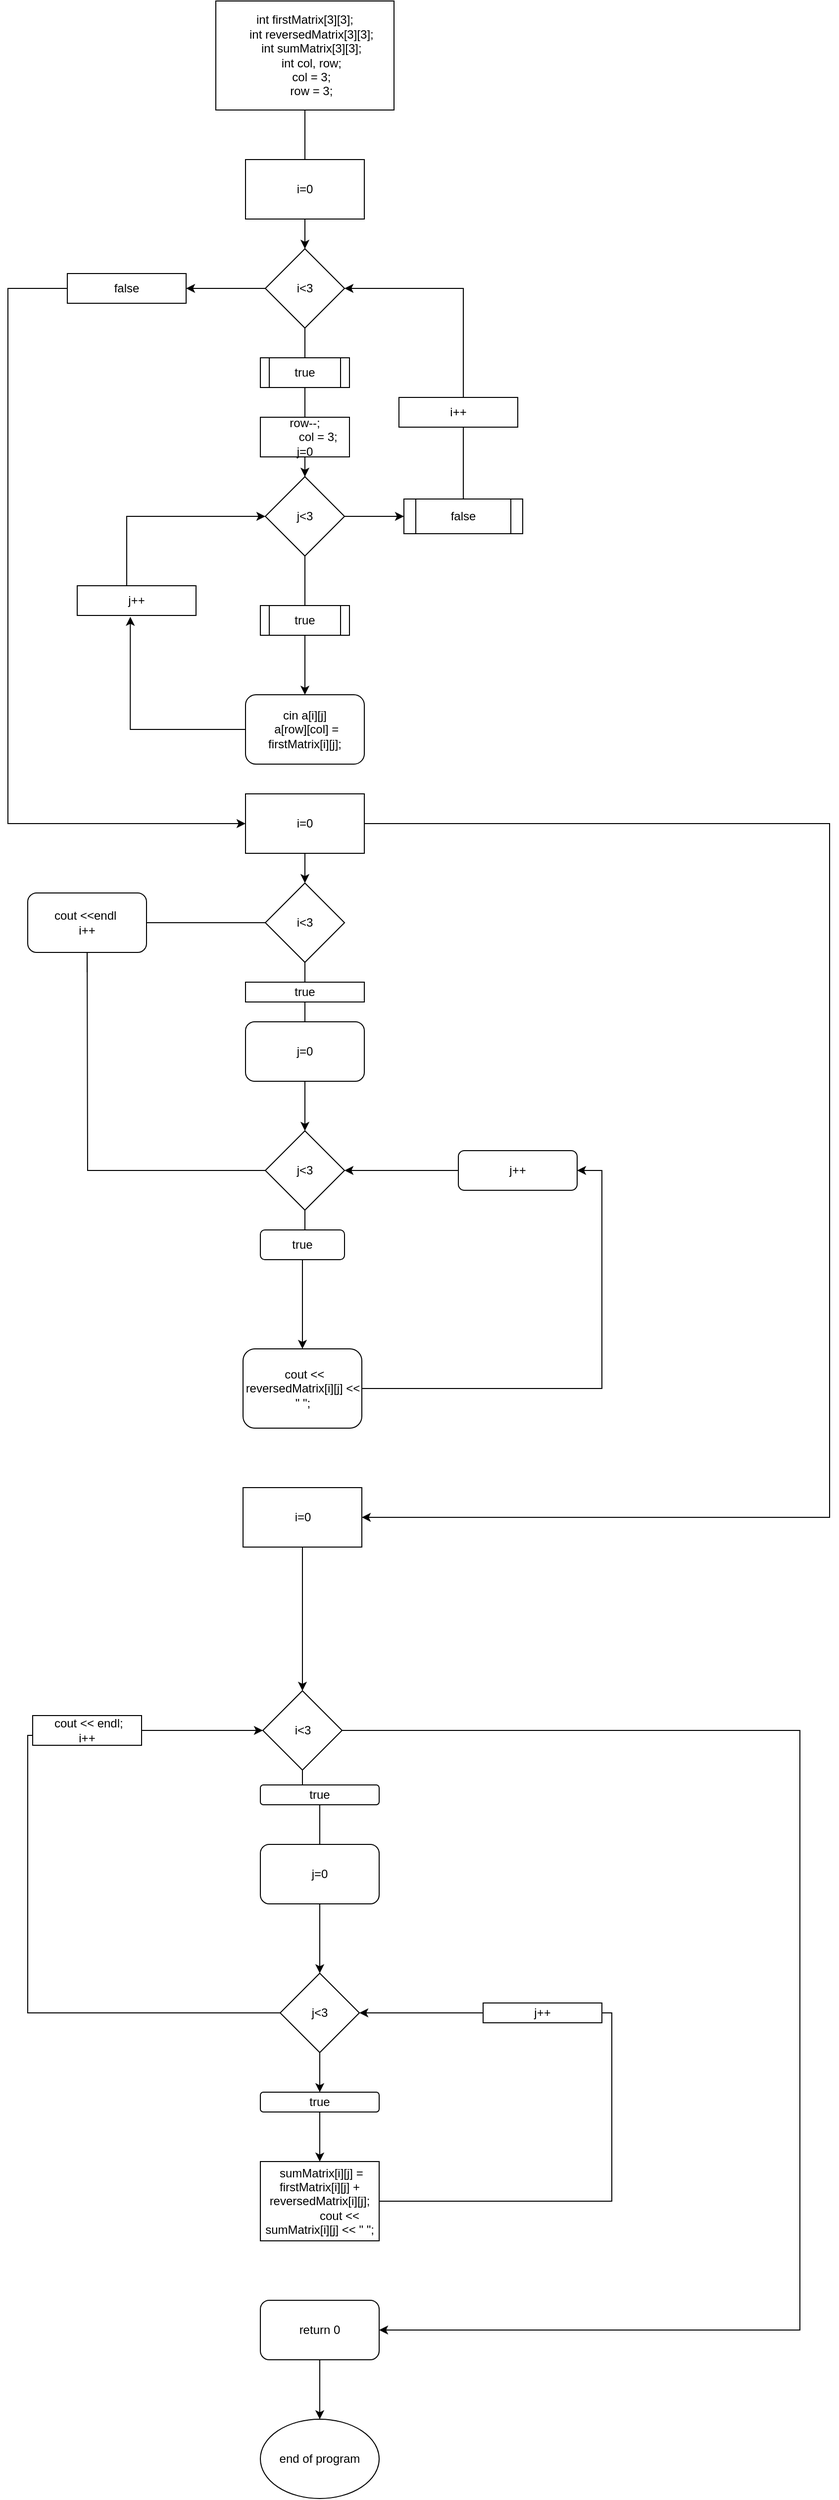 <mxfile version="16.5.5" type="device"><diagram id="8dVs69rC12oQXPn2FVvv" name="Page-1"><mxGraphModel dx="1888" dy="1639" grid="1" gridSize="10" guides="1" tooltips="1" connect="1" arrows="1" fold="1" page="1" pageScale="1" pageWidth="850" pageHeight="1100" math="0" shadow="0"><root><mxCell id="0"/><mxCell id="1" parent="0"/><mxCell id="YvARkOwQd7JomnhWCa7M-25" style="edgeStyle=orthogonalEdgeStyle;rounded=0;orthogonalLoop=1;jettySize=auto;html=1;entryX=0.5;entryY=0;entryDx=0;entryDy=0;startArrow=none;" edge="1" parent="1" source="YvARkOwQd7JomnhWCa7M-27" target="YvARkOwQd7JomnhWCa7M-6"><mxGeometry relative="1" as="geometry"/></mxCell><mxCell id="YvARkOwQd7JomnhWCa7M-1" value="&lt;div&gt;int firstMatrix[3][3];&lt;/div&gt;&lt;div&gt;&amp;nbsp; &amp;nbsp; int reversedMatrix[3][3];&lt;/div&gt;&lt;div&gt;&amp;nbsp; &amp;nbsp; int sumMatrix[3][3];&lt;/div&gt;&lt;div&gt;&amp;nbsp; &amp;nbsp; int col, row;&lt;/div&gt;&lt;div&gt;&amp;nbsp; &amp;nbsp; col = 3;&lt;/div&gt;&lt;div&gt;&amp;nbsp; &amp;nbsp; row = 3;&lt;/div&gt;" style="rounded=0;whiteSpace=wrap;html=1;" vertex="1" parent="1"><mxGeometry x="120" y="-160" width="180" height="110" as="geometry"/></mxCell><mxCell id="YvARkOwQd7JomnhWCa7M-12" style="edgeStyle=orthogonalEdgeStyle;rounded=0;orthogonalLoop=1;jettySize=auto;html=1;startArrow=none;" edge="1" parent="1" source="YvARkOwQd7JomnhWCa7M-29" target="YvARkOwQd7JomnhWCa7M-8"><mxGeometry relative="1" as="geometry"/></mxCell><mxCell id="YvARkOwQd7JomnhWCa7M-38" style="edgeStyle=orthogonalEdgeStyle;rounded=0;orthogonalLoop=1;jettySize=auto;html=1;entryX=0;entryY=0.5;entryDx=0;entryDy=0;startArrow=none;" edge="1" parent="1" source="YvARkOwQd7JomnhWCa7M-43" target="YvARkOwQd7JomnhWCa7M-48"><mxGeometry relative="1" as="geometry"><mxPoint x="150" y="740" as="targetPoint"/><Array as="points"><mxPoint x="-90" y="130"/><mxPoint x="-90" y="670"/></Array></mxGeometry></mxCell><mxCell id="YvARkOwQd7JomnhWCa7M-46" style="edgeStyle=orthogonalEdgeStyle;rounded=0;orthogonalLoop=1;jettySize=auto;html=1;entryX=1;entryY=0.5;entryDx=0;entryDy=0;" edge="1" parent="1" source="YvARkOwQd7JomnhWCa7M-6" target="YvARkOwQd7JomnhWCa7M-43"><mxGeometry relative="1" as="geometry"/></mxCell><mxCell id="YvARkOwQd7JomnhWCa7M-6" value="i&amp;lt;3" style="rhombus;whiteSpace=wrap;html=1;" vertex="1" parent="1"><mxGeometry x="170" y="90" width="80" height="80" as="geometry"/></mxCell><mxCell id="YvARkOwQd7JomnhWCa7M-19" style="edgeStyle=orthogonalEdgeStyle;rounded=0;orthogonalLoop=1;jettySize=auto;html=1;startArrow=none;" edge="1" parent="1" source="YvARkOwQd7JomnhWCa7M-17" target="YvARkOwQd7JomnhWCa7M-24"><mxGeometry relative="1" as="geometry"><mxPoint x="210" y="500" as="targetPoint"/></mxGeometry></mxCell><mxCell id="YvARkOwQd7JomnhWCa7M-20" style="edgeStyle=orthogonalEdgeStyle;rounded=0;orthogonalLoop=1;jettySize=auto;html=1;entryX=0;entryY=0.5;entryDx=0;entryDy=0;" edge="1" parent="1" source="YvARkOwQd7JomnhWCa7M-8" target="YvARkOwQd7JomnhWCa7M-18"><mxGeometry relative="1" as="geometry"/></mxCell><mxCell id="YvARkOwQd7JomnhWCa7M-8" value="j&amp;lt;3" style="rhombus;whiteSpace=wrap;html=1;" vertex="1" parent="1"><mxGeometry x="170" y="320" width="80" height="80" as="geometry"/></mxCell><mxCell id="YvARkOwQd7JomnhWCa7M-21" style="edgeStyle=orthogonalEdgeStyle;rounded=0;orthogonalLoop=1;jettySize=auto;html=1;entryX=1;entryY=0.5;entryDx=0;entryDy=0;" edge="1" parent="1" source="YvARkOwQd7JomnhWCa7M-18" target="YvARkOwQd7JomnhWCa7M-6"><mxGeometry relative="1" as="geometry"><mxPoint x="360" y="46.8" as="targetPoint"/><Array as="points"><mxPoint x="370" y="130"/></Array></mxGeometry></mxCell><mxCell id="YvARkOwQd7JomnhWCa7M-18" value="false" style="shape=process;whiteSpace=wrap;html=1;backgroundOutline=1;" vertex="1" parent="1"><mxGeometry x="310" y="342.5" width="120" height="35" as="geometry"/></mxCell><mxCell id="YvARkOwQd7JomnhWCa7M-22" value="i++" style="rounded=0;whiteSpace=wrap;html=1;" vertex="1" parent="1"><mxGeometry x="305" y="240" width="120" height="30" as="geometry"/></mxCell><mxCell id="YvARkOwQd7JomnhWCa7M-33" style="edgeStyle=orthogonalEdgeStyle;rounded=0;orthogonalLoop=1;jettySize=auto;html=1;entryX=0;entryY=0.5;entryDx=0;entryDy=0;startArrow=none;" edge="1" parent="1" source="YvARkOwQd7JomnhWCa7M-34" target="YvARkOwQd7JomnhWCa7M-8"><mxGeometry relative="1" as="geometry"><mxPoint x="40" y="280" as="targetPoint"/><Array as="points"><mxPoint x="30" y="360"/></Array></mxGeometry></mxCell><mxCell id="YvARkOwQd7JomnhWCa7M-37" style="edgeStyle=orthogonalEdgeStyle;rounded=0;orthogonalLoop=1;jettySize=auto;html=1;entryX=0.447;entryY=1.047;entryDx=0;entryDy=0;entryPerimeter=0;" edge="1" parent="1" source="YvARkOwQd7JomnhWCa7M-24" target="YvARkOwQd7JomnhWCa7M-34"><mxGeometry relative="1" as="geometry"><mxPoint x="-20" y="515" as="targetPoint"/></mxGeometry></mxCell><mxCell id="YvARkOwQd7JomnhWCa7M-24" value="cin a[i][j]&lt;br&gt;&amp;nbsp;a[row][col] = firstMatrix[i][j];" style="rounded=1;whiteSpace=wrap;html=1;" vertex="1" parent="1"><mxGeometry x="150" y="540" width="120" height="70" as="geometry"/></mxCell><mxCell id="YvARkOwQd7JomnhWCa7M-17" value="true" style="shape=process;whiteSpace=wrap;html=1;backgroundOutline=1;" vertex="1" parent="1"><mxGeometry x="165" y="450" width="90" height="30" as="geometry"/></mxCell><mxCell id="YvARkOwQd7JomnhWCa7M-26" value="" style="edgeStyle=orthogonalEdgeStyle;rounded=0;orthogonalLoop=1;jettySize=auto;html=1;endArrow=none;" edge="1" parent="1" source="YvARkOwQd7JomnhWCa7M-8" target="YvARkOwQd7JomnhWCa7M-17"><mxGeometry relative="1" as="geometry"><mxPoint x="210" y="510" as="targetPoint"/><mxPoint x="210" y="400" as="sourcePoint"/></mxGeometry></mxCell><mxCell id="YvARkOwQd7JomnhWCa7M-27" value="i=0" style="rounded=0;whiteSpace=wrap;html=1;" vertex="1" parent="1"><mxGeometry x="150" width="120" height="60" as="geometry"/></mxCell><mxCell id="YvARkOwQd7JomnhWCa7M-28" value="" style="edgeStyle=orthogonalEdgeStyle;rounded=0;orthogonalLoop=1;jettySize=auto;html=1;entryX=0.5;entryY=0;entryDx=0;entryDy=0;endArrow=none;" edge="1" parent="1" source="YvARkOwQd7JomnhWCa7M-1" target="YvARkOwQd7JomnhWCa7M-27"><mxGeometry relative="1" as="geometry"><mxPoint x="210" y="-50" as="sourcePoint"/><mxPoint x="210" y="130" as="targetPoint"/></mxGeometry></mxCell><mxCell id="YvARkOwQd7JomnhWCa7M-29" value="&lt;div&gt;row--;&lt;/div&gt;&lt;div&gt;&amp;nbsp; &amp;nbsp; &amp;nbsp; &amp;nbsp; col = 3;&lt;/div&gt;&lt;div&gt;j=0&lt;/div&gt;" style="rounded=0;whiteSpace=wrap;html=1;" vertex="1" parent="1"><mxGeometry x="165" y="260" width="90" height="40" as="geometry"/></mxCell><mxCell id="YvARkOwQd7JomnhWCa7M-30" value="" style="edgeStyle=orthogonalEdgeStyle;rounded=0;orthogonalLoop=1;jettySize=auto;html=1;endArrow=none;startArrow=none;" edge="1" parent="1" source="YvARkOwQd7JomnhWCa7M-15" target="YvARkOwQd7JomnhWCa7M-29"><mxGeometry relative="1" as="geometry"><mxPoint x="210" y="170" as="sourcePoint"/><mxPoint x="210" y="320" as="targetPoint"/></mxGeometry></mxCell><mxCell id="YvARkOwQd7JomnhWCa7M-15" value="true" style="shape=process;whiteSpace=wrap;html=1;backgroundOutline=1;" vertex="1" parent="1"><mxGeometry x="165" y="200" width="90" height="30" as="geometry"/></mxCell><mxCell id="YvARkOwQd7JomnhWCa7M-31" value="" style="edgeStyle=orthogonalEdgeStyle;rounded=0;orthogonalLoop=1;jettySize=auto;html=1;endArrow=none;" edge="1" parent="1" source="YvARkOwQd7JomnhWCa7M-6" target="YvARkOwQd7JomnhWCa7M-15"><mxGeometry relative="1" as="geometry"><mxPoint x="210" y="170" as="sourcePoint"/><mxPoint x="220" y="260" as="targetPoint"/></mxGeometry></mxCell><mxCell id="YvARkOwQd7JomnhWCa7M-34" value="j++" style="rounded=0;whiteSpace=wrap;html=1;" vertex="1" parent="1"><mxGeometry x="-20" y="430" width="120" height="30" as="geometry"/></mxCell><mxCell id="YvARkOwQd7JomnhWCa7M-43" value="false" style="rounded=0;whiteSpace=wrap;html=1;" vertex="1" parent="1"><mxGeometry x="-30" y="115" width="120" height="30" as="geometry"/></mxCell><mxCell id="YvARkOwQd7JomnhWCa7M-67" style="edgeStyle=orthogonalEdgeStyle;rounded=0;orthogonalLoop=1;jettySize=auto;html=1;startArrow=none;" edge="1" parent="1" source="YvARkOwQd7JomnhWCa7M-68"><mxGeometry relative="1" as="geometry"><mxPoint x="-10" y="780" as="targetPoint"/></mxGeometry></mxCell><mxCell id="YvARkOwQd7JomnhWCa7M-47" value="i&amp;lt;3" style="rhombus;whiteSpace=wrap;html=1;" vertex="1" parent="1"><mxGeometry x="170" y="730" width="80" height="80" as="geometry"/></mxCell><mxCell id="YvARkOwQd7JomnhWCa7M-49" style="edgeStyle=orthogonalEdgeStyle;rounded=0;orthogonalLoop=1;jettySize=auto;html=1;entryX=0.5;entryY=0;entryDx=0;entryDy=0;" edge="1" parent="1" source="YvARkOwQd7JomnhWCa7M-48" target="YvARkOwQd7JomnhWCa7M-47"><mxGeometry relative="1" as="geometry"/></mxCell><mxCell id="YvARkOwQd7JomnhWCa7M-76" style="edgeStyle=orthogonalEdgeStyle;rounded=0;orthogonalLoop=1;jettySize=auto;html=1;entryX=1;entryY=0.5;entryDx=0;entryDy=0;" edge="1" parent="1" source="YvARkOwQd7JomnhWCa7M-48" target="YvARkOwQd7JomnhWCa7M-71"><mxGeometry relative="1" as="geometry"><mxPoint x="640" y="1554" as="targetPoint"/><Array as="points"><mxPoint x="740" y="670"/><mxPoint x="740" y="1370"/></Array></mxGeometry></mxCell><mxCell id="YvARkOwQd7JomnhWCa7M-48" value="i=0" style="rounded=0;whiteSpace=wrap;html=1;" vertex="1" parent="1"><mxGeometry x="150" y="640" width="120" height="60" as="geometry"/></mxCell><mxCell id="YvARkOwQd7JomnhWCa7M-55" style="edgeStyle=orthogonalEdgeStyle;rounded=0;orthogonalLoop=1;jettySize=auto;html=1;" edge="1" parent="1" source="YvARkOwQd7JomnhWCa7M-51" target="YvARkOwQd7JomnhWCa7M-56"><mxGeometry relative="1" as="geometry"><mxPoint x="210" y="980" as="targetPoint"/></mxGeometry></mxCell><mxCell id="YvARkOwQd7JomnhWCa7M-51" value="j=0" style="rounded=1;whiteSpace=wrap;html=1;" vertex="1" parent="1"><mxGeometry x="150" y="870" width="120" height="60" as="geometry"/></mxCell><mxCell id="YvARkOwQd7JomnhWCa7M-52" value="" style="edgeStyle=orthogonalEdgeStyle;rounded=0;orthogonalLoop=1;jettySize=auto;html=1;endArrow=none;startArrow=none;" edge="1" parent="1" source="YvARkOwQd7JomnhWCa7M-53" target="YvARkOwQd7JomnhWCa7M-51"><mxGeometry relative="1" as="geometry"><mxPoint x="210" y="900" as="targetPoint"/><mxPoint x="210" y="810" as="sourcePoint"/></mxGeometry></mxCell><mxCell id="YvARkOwQd7JomnhWCa7M-53" value="true" style="rounded=0;whiteSpace=wrap;html=1;" vertex="1" parent="1"><mxGeometry x="150" y="830" width="120" height="20" as="geometry"/></mxCell><mxCell id="YvARkOwQd7JomnhWCa7M-54" value="" style="edgeStyle=orthogonalEdgeStyle;rounded=0;orthogonalLoop=1;jettySize=auto;html=1;endArrow=none;" edge="1" parent="1" source="YvARkOwQd7JomnhWCa7M-47" target="YvARkOwQd7JomnhWCa7M-53"><mxGeometry relative="1" as="geometry"><mxPoint x="210" y="870" as="targetPoint"/><mxPoint x="210" y="810" as="sourcePoint"/></mxGeometry></mxCell><mxCell id="YvARkOwQd7JomnhWCa7M-66" style="edgeStyle=orthogonalEdgeStyle;rounded=0;orthogonalLoop=1;jettySize=auto;html=1;" edge="1" parent="1" source="YvARkOwQd7JomnhWCa7M-56"><mxGeometry relative="1" as="geometry"><mxPoint x="-10" y="770" as="targetPoint"/></mxGeometry></mxCell><mxCell id="YvARkOwQd7JomnhWCa7M-56" value="j&amp;lt;3" style="rhombus;whiteSpace=wrap;html=1;" vertex="1" parent="1"><mxGeometry x="170" y="980" width="80" height="80" as="geometry"/></mxCell><mxCell id="YvARkOwQd7JomnhWCa7M-82" style="edgeStyle=orthogonalEdgeStyle;rounded=0;orthogonalLoop=1;jettySize=auto;html=1;entryX=0.5;entryY=0;entryDx=0;entryDy=0;" edge="1" parent="1" source="YvARkOwQd7JomnhWCa7M-60" target="YvARkOwQd7JomnhWCa7M-62"><mxGeometry relative="1" as="geometry"/></mxCell><mxCell id="YvARkOwQd7JomnhWCa7M-60" value="true" style="rounded=1;whiteSpace=wrap;html=1;" vertex="1" parent="1"><mxGeometry x="165" y="1080" width="85" height="30" as="geometry"/></mxCell><mxCell id="YvARkOwQd7JomnhWCa7M-61" value="" style="edgeStyle=orthogonalEdgeStyle;rounded=0;orthogonalLoop=1;jettySize=auto;html=1;endArrow=none;" edge="1" parent="1" source="YvARkOwQd7JomnhWCa7M-56" target="YvARkOwQd7JomnhWCa7M-60"><mxGeometry relative="1" as="geometry"><mxPoint x="210" y="1150" as="targetPoint"/><mxPoint x="210" y="1060" as="sourcePoint"/></mxGeometry></mxCell><mxCell id="YvARkOwQd7JomnhWCa7M-105" style="edgeStyle=orthogonalEdgeStyle;rounded=0;orthogonalLoop=1;jettySize=auto;html=1;entryX=1;entryY=0.5;entryDx=0;entryDy=0;" edge="1" parent="1" source="YvARkOwQd7JomnhWCa7M-62" target="YvARkOwQd7JomnhWCa7M-64"><mxGeometry relative="1" as="geometry"><mxPoint x="490" y="1020" as="targetPoint"/><Array as="points"><mxPoint x="510" y="1240"/><mxPoint x="510" y="1020"/></Array></mxGeometry></mxCell><mxCell id="YvARkOwQd7JomnhWCa7M-62" value="&amp;nbsp;cout &amp;lt;&amp;lt; reversedMatrix[i][j] &amp;lt;&amp;lt; &quot; &quot;;" style="rounded=1;whiteSpace=wrap;html=1;" vertex="1" parent="1"><mxGeometry x="147.5" y="1200" width="120" height="80" as="geometry"/></mxCell><mxCell id="YvARkOwQd7JomnhWCa7M-106" style="edgeStyle=orthogonalEdgeStyle;rounded=0;orthogonalLoop=1;jettySize=auto;html=1;entryX=1;entryY=0.5;entryDx=0;entryDy=0;" edge="1" parent="1" source="YvARkOwQd7JomnhWCa7M-64" target="YvARkOwQd7JomnhWCa7M-56"><mxGeometry relative="1" as="geometry"/></mxCell><mxCell id="YvARkOwQd7JomnhWCa7M-64" value="j++" style="rounded=1;whiteSpace=wrap;html=1;" vertex="1" parent="1"><mxGeometry x="365" y="1000" width="120" height="40" as="geometry"/></mxCell><mxCell id="YvARkOwQd7JomnhWCa7M-68" value="cout &amp;lt;&amp;lt;endl&amp;nbsp;&lt;br&gt;i++" style="rounded=1;whiteSpace=wrap;html=1;" vertex="1" parent="1"><mxGeometry x="-70" y="740" width="120" height="60" as="geometry"/></mxCell><mxCell id="YvARkOwQd7JomnhWCa7M-69" value="" style="edgeStyle=orthogonalEdgeStyle;rounded=0;orthogonalLoop=1;jettySize=auto;html=1;endArrow=none;" edge="1" parent="1" source="YvARkOwQd7JomnhWCa7M-47" target="YvARkOwQd7JomnhWCa7M-68"><mxGeometry relative="1" as="geometry"><mxPoint x="-10" y="780" as="targetPoint"/><mxPoint x="170" y="770" as="sourcePoint"/></mxGeometry></mxCell><mxCell id="YvARkOwQd7JomnhWCa7M-75" style="edgeStyle=orthogonalEdgeStyle;rounded=0;orthogonalLoop=1;jettySize=auto;html=1;entryX=0.5;entryY=0;entryDx=0;entryDy=0;" edge="1" parent="1" source="YvARkOwQd7JomnhWCa7M-71" target="YvARkOwQd7JomnhWCa7M-74"><mxGeometry relative="1" as="geometry"/></mxCell><mxCell id="YvARkOwQd7JomnhWCa7M-71" value="i=0" style="rounded=0;whiteSpace=wrap;html=1;" vertex="1" parent="1"><mxGeometry x="147.5" y="1340.0" width="120" height="60" as="geometry"/></mxCell><mxCell id="YvARkOwQd7JomnhWCa7M-77" style="edgeStyle=orthogonalEdgeStyle;rounded=0;orthogonalLoop=1;jettySize=auto;html=1;" edge="1" parent="1" source="YvARkOwQd7JomnhWCa7M-74" target="YvARkOwQd7JomnhWCa7M-78"><mxGeometry relative="1" as="geometry"><mxPoint x="225" y="1730" as="targetPoint"/></mxGeometry></mxCell><mxCell id="YvARkOwQd7JomnhWCa7M-98" style="edgeStyle=orthogonalEdgeStyle;rounded=0;orthogonalLoop=1;jettySize=auto;html=1;entryX=1;entryY=0.5;entryDx=0;entryDy=0;" edge="1" parent="1" source="YvARkOwQd7JomnhWCa7M-74" target="YvARkOwQd7JomnhWCa7M-100"><mxGeometry relative="1" as="geometry"><mxPoint x="670" y="2330" as="targetPoint"/><Array as="points"><mxPoint x="710" y="1585"/><mxPoint x="710" y="2190"/></Array></mxGeometry></mxCell><mxCell id="YvARkOwQd7JomnhWCa7M-74" value="i&amp;lt;3" style="rhombus;whiteSpace=wrap;html=1;" vertex="1" parent="1"><mxGeometry x="167.5" y="1545" width="80" height="80" as="geometry"/></mxCell><mxCell id="YvARkOwQd7JomnhWCa7M-78" value="true" style="rounded=1;whiteSpace=wrap;html=1;" vertex="1" parent="1"><mxGeometry x="165" y="1640" width="120" height="20" as="geometry"/></mxCell><mxCell id="YvARkOwQd7JomnhWCa7M-93" style="edgeStyle=orthogonalEdgeStyle;rounded=0;orthogonalLoop=1;jettySize=auto;html=1;entryX=1;entryY=0.5;entryDx=0;entryDy=0;startArrow=none;" edge="1" parent="1" source="YvARkOwQd7JomnhWCa7M-94" target="YvARkOwQd7JomnhWCa7M-87"><mxGeometry relative="1" as="geometry"><mxPoint x="270" y="1880" as="targetPoint"/><Array as="points"/></mxGeometry></mxCell><mxCell id="YvARkOwQd7JomnhWCa7M-80" value="&lt;div&gt;&amp;nbsp;sumMatrix[i][j] = firstMatrix[i][j] + reversedMatrix[i][j];&lt;/div&gt;&lt;div&gt;&amp;nbsp; &amp;nbsp; &amp;nbsp; &amp;nbsp; &amp;nbsp; &amp;nbsp; cout &amp;lt;&amp;lt; sumMatrix[i][j] &amp;lt;&amp;lt; &quot; &quot;;&lt;/div&gt;" style="rounded=0;whiteSpace=wrap;html=1;" vertex="1" parent="1"><mxGeometry x="165" y="2020" width="120" height="80" as="geometry"/></mxCell><mxCell id="YvARkOwQd7JomnhWCa7M-90" style="edgeStyle=orthogonalEdgeStyle;rounded=0;orthogonalLoop=1;jettySize=auto;html=1;entryX=0.5;entryY=0;entryDx=0;entryDy=0;" edge="1" parent="1" source="YvARkOwQd7JomnhWCa7M-85" target="YvARkOwQd7JomnhWCa7M-87"><mxGeometry relative="1" as="geometry"/></mxCell><mxCell id="YvARkOwQd7JomnhWCa7M-85" value="j=0" style="rounded=1;whiteSpace=wrap;html=1;" vertex="1" parent="1"><mxGeometry x="165" y="1700" width="120" height="60" as="geometry"/></mxCell><mxCell id="YvARkOwQd7JomnhWCa7M-86" value="" style="edgeStyle=orthogonalEdgeStyle;rounded=0;orthogonalLoop=1;jettySize=auto;html=1;endArrow=none;" edge="1" parent="1" source="YvARkOwQd7JomnhWCa7M-78" target="YvARkOwQd7JomnhWCa7M-85"><mxGeometry relative="1" as="geometry"><mxPoint x="230" y="1930" as="targetPoint"/><mxPoint x="225" y="1660" as="sourcePoint"/></mxGeometry></mxCell><mxCell id="YvARkOwQd7JomnhWCa7M-91" style="edgeStyle=orthogonalEdgeStyle;rounded=0;orthogonalLoop=1;jettySize=auto;html=1;entryX=0.5;entryY=0;entryDx=0;entryDy=0;" edge="1" parent="1" source="YvARkOwQd7JomnhWCa7M-87" target="YvARkOwQd7JomnhWCa7M-88"><mxGeometry relative="1" as="geometry"/></mxCell><mxCell id="YvARkOwQd7JomnhWCa7M-96" style="edgeStyle=orthogonalEdgeStyle;rounded=0;orthogonalLoop=1;jettySize=auto;html=1;entryX=0;entryY=0.5;entryDx=0;entryDy=0;startArrow=none;" edge="1" parent="1" source="YvARkOwQd7JomnhWCa7M-97" target="YvARkOwQd7JomnhWCa7M-74"><mxGeometry relative="1" as="geometry"><mxPoint x="-40" y="1540" as="targetPoint"/><Array as="points"/></mxGeometry></mxCell><mxCell id="YvARkOwQd7JomnhWCa7M-87" value="j&amp;lt;3" style="rhombus;whiteSpace=wrap;html=1;" vertex="1" parent="1"><mxGeometry x="185" y="1830" width="80" height="80" as="geometry"/></mxCell><mxCell id="YvARkOwQd7JomnhWCa7M-92" style="edgeStyle=orthogonalEdgeStyle;rounded=0;orthogonalLoop=1;jettySize=auto;html=1;entryX=0.5;entryY=0;entryDx=0;entryDy=0;" edge="1" parent="1" source="YvARkOwQd7JomnhWCa7M-88" target="YvARkOwQd7JomnhWCa7M-80"><mxGeometry relative="1" as="geometry"/></mxCell><mxCell id="YvARkOwQd7JomnhWCa7M-88" value="true" style="rounded=1;whiteSpace=wrap;html=1;" vertex="1" parent="1"><mxGeometry x="165" y="1950" width="120" height="20" as="geometry"/></mxCell><mxCell id="YvARkOwQd7JomnhWCa7M-94" value="j++" style="rounded=0;whiteSpace=wrap;html=1;" vertex="1" parent="1"><mxGeometry x="390" y="1860" width="120" height="20" as="geometry"/></mxCell><mxCell id="YvARkOwQd7JomnhWCa7M-95" value="" style="edgeStyle=orthogonalEdgeStyle;rounded=0;orthogonalLoop=1;jettySize=auto;html=1;entryX=1;entryY=0.5;entryDx=0;entryDy=0;endArrow=none;" edge="1" parent="1" source="YvARkOwQd7JomnhWCa7M-80" target="YvARkOwQd7JomnhWCa7M-94"><mxGeometry relative="1" as="geometry"><mxPoint x="265" y="1870" as="targetPoint"/><mxPoint x="285" y="2060" as="sourcePoint"/><Array as="points"><mxPoint x="520" y="2060"/><mxPoint x="520" y="1870"/></Array></mxGeometry></mxCell><mxCell id="YvARkOwQd7JomnhWCa7M-101" style="edgeStyle=orthogonalEdgeStyle;rounded=0;orthogonalLoop=1;jettySize=auto;html=1;" edge="1" parent="1" source="YvARkOwQd7JomnhWCa7M-100" target="YvARkOwQd7JomnhWCa7M-102"><mxGeometry relative="1" as="geometry"><mxPoint x="225" y="2390" as="targetPoint"/></mxGeometry></mxCell><mxCell id="YvARkOwQd7JomnhWCa7M-100" value="return 0" style="rounded=1;whiteSpace=wrap;html=1;" vertex="1" parent="1"><mxGeometry x="165" y="2160" width="120" height="60" as="geometry"/></mxCell><mxCell id="YvARkOwQd7JomnhWCa7M-102" value="end of program" style="ellipse;whiteSpace=wrap;html=1;" vertex="1" parent="1"><mxGeometry x="165" y="2280" width="120" height="80" as="geometry"/></mxCell><mxCell id="YvARkOwQd7JomnhWCa7M-97" value="&amp;nbsp;cout &amp;lt;&amp;lt; endl;&lt;br&gt;i++" style="rounded=0;whiteSpace=wrap;html=1;" vertex="1" parent="1"><mxGeometry x="-65" y="1570" width="110" height="30" as="geometry"/></mxCell><mxCell id="YvARkOwQd7JomnhWCa7M-104" value="" style="edgeStyle=orthogonalEdgeStyle;rounded=0;orthogonalLoop=1;jettySize=auto;html=1;entryX=0;entryY=0.5;entryDx=0;entryDy=0;endArrow=none;" edge="1" parent="1" source="YvARkOwQd7JomnhWCa7M-87" target="YvARkOwQd7JomnhWCa7M-97"><mxGeometry relative="1" as="geometry"><mxPoint x="167.5" y="1585" as="targetPoint"/><mxPoint x="185" y="1870" as="sourcePoint"/><Array as="points"><mxPoint x="-70" y="1870"/><mxPoint x="-70" y="1590"/><mxPoint x="-65" y="1590"/></Array></mxGeometry></mxCell></root></mxGraphModel></diagram></mxfile>